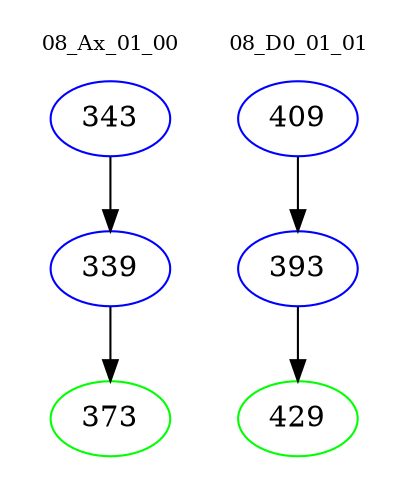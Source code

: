 digraph{
subgraph cluster_0 {
color = white
label = "08_Ax_01_00";
fontsize=10;
T0_343 [label="343", color="blue"]
T0_343 -> T0_339 [color="black"]
T0_339 [label="339", color="blue"]
T0_339 -> T0_373 [color="black"]
T0_373 [label="373", color="green"]
}
subgraph cluster_1 {
color = white
label = "08_D0_01_01";
fontsize=10;
T1_409 [label="409", color="blue"]
T1_409 -> T1_393 [color="black"]
T1_393 [label="393", color="blue"]
T1_393 -> T1_429 [color="black"]
T1_429 [label="429", color="green"]
}
}
